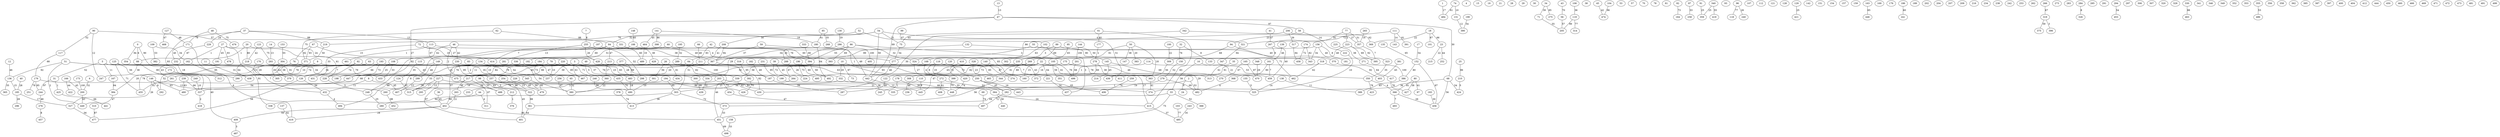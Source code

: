 graph {
  0 [label="0"];
  1 [label="1"];
  2 [label="2"];
  3 [label="3"];
  4 [label="4"];
  5 [label="5"];
  6 [label="6"];
  7 [label="7"];
  8 [label="8"];
  9 [label="9"];
  10 [label="10"];
  11 [label="11"];
  12 [label="12"];
  13 [label="13"];
  14 [label="14"];
  15 [label="15"];
  16 [label="16"];
  17 [label="17"];
  18 [label="18"];
  19 [label="19"];
  20 [label="20"];
  21 [label="21"];
  22 [label="22"];
  23 [label="23"];
  24 [label="24"];
  25 [label="25"];
  26 [label="26"];
  27 [label="27"];
  28 [label="28"];
  29 [label="29"];
  30 [label="30"];
  31 [label="31"];
  32 [label="32"];
  33 [label="33"];
  34 [label="34"];
  35 [label="35"];
  36 [label="36"];
  37 [label="37"];
  38 [label="38"];
  39 [label="39"];
  40 [label="40"];
  41 [label="41"];
  42 [label="42"];
  43 [label="43"];
  44 [label="44"];
  45 [label="45"];
  46 [label="46"];
  47 [label="47"];
  48 [label="48"];
  49 [label="49"];
  50 [label="50"];
  51 [label="51"];
  52 [label="52"];
  53 [label="53"];
  54 [label="54"];
  55 [label="55"];
  56 [label="56"];
  57 [label="57"];
  58 [label="58"];
  59 [label="59"];
  60 [label="60"];
  61 [label="61"];
  62 [label="62"];
  63 [label="63"];
  64 [label="64"];
  65 [label="65"];
  66 [label="66"];
  67 [label="67"];
  68 [label="68"];
  69 [label="69"];
  70 [label="70"];
  71 [label="71"];
  72 [label="72"];
  73 [label="73"];
  74 [label="74"];
  75 [label="75"];
  76 [label="76"];
  77 [label="77"];
  78 [label="78"];
  79 [label="79"];
  80 [label="80"];
  81 [label="81"];
  82 [label="82"];
  83 [label="83"];
  84 [label="84"];
  85 [label="85"];
  86 [label="86"];
  87 [label="87"];
  88 [label="88"];
  89 [label="89"];
  90 [label="90"];
  91 [label="91"];
  92 [label="92"];
  93 [label="93"];
  94 [label="94"];
  95 [label="95"];
  96 [label="96"];
  97 [label="97"];
  98 [label="98"];
  99 [label="99"];
  100 [label="100"];
  101 [label="101"];
  102 [label="102"];
  103 [label="103"];
  104 [label="104"];
  105 [label="105"];
  106 [label="106"];
  107 [label="107"];
  108 [label="108"];
  109 [label="109"];
  110 [label="110"];
  111 [label="111"];
  112 [label="112"];
  113 [label="113"];
  114 [label="114"];
  115 [label="115"];
  116 [label="116"];
  117 [label="117"];
  118 [label="118"];
  119 [label="119"];
  120 [label="120"];
  121 [label="121"];
  122 [label="122"];
  123 [label="123"];
  124 [label="124"];
  125 [label="125"];
  126 [label="126"];
  127 [label="127"];
  128 [label="128"];
  129 [label="129"];
  130 [label="130"];
  131 [label="131"];
  132 [label="132"];
  133 [label="133"];
  134 [label="134"];
  135 [label="135"];
  136 [label="136"];
  137 [label="137"];
  138 [label="138"];
  139 [label="139"];
  140 [label="140"];
  141 [label="141"];
  142 [label="142"];
  143 [label="143"];
  144 [label="144"];
  145 [label="145"];
  146 [label="146"];
  147 [label="147"];
  148 [label="148"];
  149 [label="149"];
  150 [label="150"];
  151 [label="151"];
  152 [label="152"];
  153 [label="153"];
  154 [label="154"];
  155 [label="155"];
  156 [label="156"];
  157 [label="157"];
  158 [label="158"];
  159 [label="159"];
  160 [label="160"];
  161 [label="161"];
  162 [label="162"];
  163 [label="163"];
  164 [label="164"];
  165 [label="165"];
  166 [label="166"];
  167 [label="167"];
  168 [label="168"];
  169 [label="169"];
  170 [label="170"];
  171 [label="171"];
  172 [label="172"];
  173 [label="173"];
  174 [label="174"];
  175 [label="175"];
  176 [label="176"];
  177 [label="177"];
  178 [label="178"];
  179 [label="179"];
  180 [label="180"];
  181 [label="181"];
  182 [label="182"];
  183 [label="183"];
  184 [label="184"];
  185 [label="185"];
  186 [label="186"];
  187 [label="187"];
  188 [label="188"];
  189 [label="189"];
  190 [label="190"];
  191 [label="191"];
  192 [label="192"];
  193 [label="193"];
  194 [label="194"];
  195 [label="195"];
  196 [label="196"];
  197 [label="197"];
  198 [label="198"];
  199 [label="199"];
  200 [label="200"];
  201 [label="201"];
  202 [label="202"];
  203 [label="203"];
  204 [label="204"];
  205 [label="205"];
  206 [label="206"];
  207 [label="207"];
  208 [label="208"];
  209 [label="209"];
  210 [label="210"];
  211 [label="211"];
  212 [label="212"];
  213 [label="213"];
  214 [label="214"];
  215 [label="215"];
  216 [label="216"];
  217 [label="217"];
  218 [label="218"];
  219 [label="219"];
  220 [label="220"];
  221 [label="221"];
  222 [label="222"];
  223 [label="223"];
  224 [label="224"];
  225 [label="225"];
  226 [label="226"];
  227 [label="227"];
  228 [label="228"];
  229 [label="229"];
  230 [label="230"];
  231 [label="231"];
  232 [label="232"];
  233 [label="233"];
  234 [label="234"];
  235 [label="235"];
  236 [label="236"];
  237 [label="237"];
  238 [label="238"];
  239 [label="239"];
  240 [label="240"];
  241 [label="241"];
  242 [label="242"];
  243 [label="243"];
  244 [label="244"];
  245 [label="245"];
  246 [label="246"];
  247 [label="247"];
  248 [label="248"];
  249 [label="249"];
  250 [label="250"];
  251 [label="251"];
  252 [label="252"];
  253 [label="253"];
  254 [label="254"];
  255 [label="255"];
  256 [label="256"];
  257 [label="257"];
  258 [label="258"];
  259 [label="259"];
  260 [label="260"];
  261 [label="261"];
  262 [label="262"];
  263 [label="263"];
  264 [label="264"];
  265 [label="265"];
  266 [label="266"];
  267 [label="267"];
  268 [label="268"];
  269 [label="269"];
  270 [label="270"];
  271 [label="271"];
  272 [label="272"];
  273 [label="273"];
  274 [label="274"];
  275 [label="275"];
  276 [label="276"];
  277 [label="277"];
  278 [label="278"];
  279 [label="279"];
  280 [label="280"];
  281 [label="281"];
  282 [label="282"];
  283 [label="283"];
  284 [label="284"];
  285 [label="285"];
  286 [label="286"];
  287 [label="287"];
  288 [label="288"];
  289 [label="289"];
  290 [label="290"];
  291 [label="291"];
  292 [label="292"];
  293 [label="293"];
  294 [label="294"];
  295 [label="295"];
  296 [label="296"];
  297 [label="297"];
  298 [label="298"];
  299 [label="299"];
  300 [label="300"];
  301 [label="301"];
  302 [label="302"];
  303 [label="303"];
  304 [label="304"];
  305 [label="305"];
  306 [label="306"];
  307 [label="307"];
  308 [label="308"];
  309 [label="309"];
  310 [label="310"];
  311 [label="311"];
  312 [label="312"];
  313 [label="313"];
  314 [label="314"];
  315 [label="315"];
  316 [label="316"];
  317 [label="317"];
  318 [label="318"];
  319 [label="319"];
  320 [label="320"];
  321 [label="321"];
  322 [label="322"];
  323 [label="323"];
  324 [label="324"];
  325 [label="325"];
  326 [label="326"];
  327 [label="327"];
  328 [label="328"];
  329 [label="329"];
  330 [label="330"];
  331 [label="331"];
  332 [label="332"];
  333 [label="333"];
  334 [label="334"];
  335 [label="335"];
  336 [label="336"];
  337 [label="337"];
  338 [label="338"];
  339 [label="339"];
  340 [label="340"];
  341 [label="341"];
  342 [label="342"];
  343 [label="343"];
  344 [label="344"];
  345 [label="345"];
  346 [label="346"];
  347 [label="347"];
  348 [label="348"];
  349 [label="349"];
  350 [label="350"];
  351 [label="351"];
  352 [label="352"];
  353 [label="353"];
  354 [label="354"];
  355 [label="355"];
  356 [label="356"];
  357 [label="357"];
  358 [label="358"];
  359 [label="359"];
  360 [label="360"];
  361 [label="361"];
  362 [label="362"];
  363 [label="363"];
  364 [label="364"];
  365 [label="365"];
  366 [label="366"];
  367 [label="367"];
  368 [label="368"];
  369 [label="369"];
  370 [label="370"];
  371 [label="371"];
  372 [label="372"];
  373 [label="373"];
  374 [label="374"];
  375 [label="375"];
  376 [label="376"];
  377 [label="377"];
  378 [label="378"];
  379 [label="379"];
  380 [label="380"];
  381 [label="381"];
  382 [label="382"];
  383 [label="383"];
  384 [label="384"];
  385 [label="385"];
  386 [label="386"];
  387 [label="387"];
  388 [label="388"];
  389 [label="389"];
  390 [label="390"];
  391 [label="391"];
  392 [label="392"];
  393 [label="393"];
  394 [label="394"];
  395 [label="395"];
  396 [label="396"];
  397 [label="397"];
  398 [label="398"];
  399 [label="399"];
  400 [label="400"];
  401 [label="401"];
  402 [label="402"];
  403 [label="403"];
  404 [label="404"];
  405 [label="405"];
  406 [label="406"];
  407 [label="407"];
  408 [label="408"];
  409 [label="409"];
  410 [label="410"];
  411 [label="411"];
  412 [label="412"];
  413 [label="413"];
  414 [label="414"];
  415 [label="415"];
  416 [label="416"];
  417 [label="417"];
  418 [label="418"];
  419 [label="419"];
  420 [label="420"];
  421 [label="421"];
  422 [label="422"];
  423 [label="423"];
  424 [label="424"];
  425 [label="425"];
  426 [label="426"];
  427 [label="427"];
  428 [label="428"];
  429 [label="429"];
  430 [label="430"];
  431 [label="431"];
  432 [label="432"];
  433 [label="433"];
  434 [label="434"];
  435 [label="435"];
  436 [label="436"];
  437 [label="437"];
  438 [label="438"];
  439 [label="439"];
  440 [label="440"];
  441 [label="441"];
  442 [label="442"];
  443 [label="443"];
  444 [label="444"];
  445 [label="445"];
  446 [label="446"];
  447 [label="447"];
  448 [label="448"];
  449 [label="449"];
  450 [label="450"];
  451 [label="451"];
  452 [label="452"];
  453 [label="453"];
  454 [label="454"];
  455 [label="455"];
  456 [label="456"];
  457 [label="457"];
  458 [label="458"];
  459 [label="459"];
  460 [label="460"];
  461 [label="461"];
  462 [label="462"];
  463 [label="463"];
  464 [label="464"];
  465 [label="465"];
  466 [label="466"];
  467 [label="467"];
  468 [label="468"];
  469 [label="469"];
  470 [label="470"];
  471 [label="471"];
  472 [label="472"];
  473 [label="473"];
  474 [label="474"];
  475 [label="475"];
  476 [label="476"];
  477 [label="477"];
  478 [label="478"];
  479 [label="479"];
  480 [label="480"];
  481 [label="481"];
  482 [label="482"];
  483 [label="483"];
  484 [label="484"];
  485 [label="485"];
  486 [label="486"];
  487 [label="487"];
  488 [label="488"];
  489 [label="489"];
  490 [label="490"];
  491 [label="491"];
  492 [label="492"];
  493 [label="493"];
  494 [label="494"];
  495 [label="495"];
  496 [label="496"];
  497 [label="497"];
  498 [label="498"];
  499 [label="499"];
  0 -- 354 [label="94"];
  0 -- 88 [label="6"];
  0 -- 172 [label="90"];
  1 -- 484 [label="17"];
  2 -- 335 [label="1"];
  2 -- 482 [label="53"];
  2 -- 24 [label="9"];
  3 -- 237 [label="39"];
  3 -- 199 [label="82"];
  3 -- 467 [label="61"];
  5 -- 167 [label="11"];
  5 -- 187 [label="76"];
  5 -- 31 [label="52"];
  5 -- 198 [label="91"];
  6 -- 200 [label="52"];
  7 -- 255 [label="8"];
  8 -- 432 [label="11"];
  8 -- 407 [label="45"];
  9 -- 455 [label="78"];
  9 -- 433 [label="79"];
  9 -- 126 [label="38"];
  10 -- 332 [label="20"];
  10 -- 272 [label="93"];
  10 -- 73 [label="87"];
  11 -- 438 [label="31"];
  12 -- 136 [label="46"];
  13 -- 47 [label="13"];
  14 -- 293 [label="13"];
  16 -- 33 [label="56"];
  16 -- 459 [label="21"];
  17 -- 152 [label="54"];
  18 -- 369 [label="22"];
  18 -- 101 [label="67"];
  18 -- 23 [label="66"];
  20 -- 218 [label="80"];
  20 -- 228 [label="61"];
  20 -- 88 [label="1"];
  22 -- 217 [label="20"];
  22 -- 221 [label="64"];
  22 -- 274 [label="89"];
  22 -- 160 [label="15"];
  22 -- 445 [label="47"];
  22 -- 363 [label="78"];
  23 -- 215 [label="22"];
  23 -- 252 [label="44"];
  25 -- 210 [label="96"];
  26 -- 301 [label="56"];
  26 -- 434 [label="81"];
  27 -- 338 [label="91"];
  27 -- 191 [label="45"];
  27 -- 162 [label="1"];
  27 -- 478 [label="93"];
  27 -- 192 [label="24"];
  31 -- 425 [label="1"];
  31 -- 244 [label="97"];
  32 -- 133 [label="8"];
  32 -- 150 [label="76"];
  33 -- 451 [label="75"];
  33 -- 361 [label="64"];
  33 -- 388 [label="52"];
  34 -- 275 [label="85"];
  34 -- 71 [label="39"];
  35 -- 313 [label="61"];
  36 -- 402 [label="45"];
  37 -- 113 [label="13"];
  37 -- 219 [label="88"];
  37 -- 337 [label="93"];
  37 -- 229 [label="24"];
  39 -- 264 [label="72"];
  39 -- 224 [label="45"];
  40 -- 185 [label="28"];
  41 -- 267 [label="47"];
  42 -- 393 [label="60"];
  42 -- 64 [label="83"];
  43 -- 56 [label="70"];
  44 -- 311 [label="4"];
  44 -- 280 [label="66"];
  45 -- 474 [label="42"];
  46 -- 230 [label="42"];
  46 -- 288 [label="4"];
  46 -- 108 [label="62"];
  46 -- 257 [label="2"];
  47 -- 248 [label="27"];
  47 -- 68 [label="30"];
  47 -- 58 [label="97"];
  47 -- 442 [label="69"];
  48 -- 171 [label="79"];
  48 -- 476 [label="75"];
  49 -- 435 [label="5"];
  50 -- 383 [label="20"];
  50 -- 168 [label="91"];
  50 -- 147 [label="38"];
  50 -- 363 [label="18"];
  51 -- 136 [label="92"];
  51 -- 449 [label="2"];
  51 -- 475 [label="34"];
  51 -- 432 [label="7"];
  52 -- 436 [label="51"];
  52 -- 219 [label="70"];
  54 -- 442 [label="59"];
  54 -- 208 [label="30"];
  54 -- 84 [label="32"];
  54 -- 321 [label="4"];
  54 -- 75 [label="51"];
  55 -- 334 [label="29"];
  55 -- 370 [label="40"];
  56 -- 205 [label="57"];
  58 -- 94 [label="23"];
  58 -- 222 [label="14"];
  59 -- 442 [label="49"];
  59 -- 367 [label="37"];
  60 -- 192 [label="51"];
  60 -- 399 [label="1"];
  61 -- 177 [label="40"];
  61 -- 415 [label="83"];
  61 -- 75 [label="63"];
  62 -- 371 [label="75"];
  62 -- 84 [label="88"];
  63 -- 384 [label="20"];
  63 -- 334 [label="54"];
  64 -- 430 [label="82"];
  64 -- 475 [label="84"];
  65 -- 380 [label="32"];
  66 -- 211 [label="48"];
  67 -- 414 [label="15"];
  67 -- 76 [label="92"];
  67 -- 371 [label="93"];
  68 -- 374 [label="36"];
  68 -- 424 [label="54"];
  68 -- 456 [label="56"];
  69 -- 497 [label="74"];
  71 -- 205 [label="55"];
  72 -- 220 [label="19"];
  72 -- 126 [label="33"];
  72 -- 428 [label="27"];
  74 -- 131 [label="10"];
  74 -- 484 [label="61"];
  75 -- 277 [label="54"];
  76 -- 305 [label="29"];
  76 -- 227 [label="45"];
  76 -- 292 [label="52"];
  77 -- 357 [label="51"];
  77 -- 267 [label="81"];
  77 -- 223 [label="2"];
  79 -- 237 [label="10"];
  79 -- 246 [label="85"];
  79 -- 126 [label="21"];
  80 -- 427 [label="38"];
  80 -- 366 [label="81"];
  80 -- 97 [label="61"];
  82 -- 164 [label="73"];
  83 -- 226 [label="2"];
  84 -- 213 [label="47"];
  84 -- 336 [label="69"];
  84 -- 489 [label="60"];
  84 -- 414 [label="7"];
  84 -- 160 [label="83"];
  85 -- 268 [label="55"];
  85 -- 180 [label="61"];
  86 -- 394 [label="55"];
  86 -- 175 [label="3"];
  86 -- 393 [label="69"];
  86 -- 324 [label="32"];
  86 -- 303 [label="51"];
  87 -- 258 [label="33"];
  88 -- 247 [label="38"];
  88 -- 249 [label="90"];
  89 -- 145 [label="50"];
  89 -- 302 [label="69"];
  89 -- 140 [label="3"];
  90 -- 247 [label="12"];
  90 -- 117 [label="52"];
  90 -- 331 [label="57"];
  91 -- 359 [label="25"];
  92 -- 228 [label="74"];
  92 -- 467 [label="81"];
  92 -- 431 [label="7"];
  94 -- 235 [label="68"];
  94 -- 462 [label="71"];
  95 -- 235 [label="65"];
  96 -- 118 [label="77"];
  96 -- 240 [label="26"];
  98 -- 212 [label="63"];
  98 -- 488 [label="33"];
  98 -- 479 [label="45"];
  99 -- 102 [label="67"];
  100 -- 309 [label="22"];
  102 -- 324 [label="63"];
  102 -- 437 [label="3"];
  103 -- 485 [label="77"];
  104 -- 474 [label="96"];
  105 -- 496 [label="76"];
  105 -- 122 [label="82"];
  105 -- 351 [label="59"];
  106 -- 119 [label="36"];
  108 -- 447 [label="25"];
  108 -- 433 [label="33"];
  109 -- 382 [label="53"];
  109 -- 162 [label="34"];
  110 -- 445 [label="9"];
  110 -- 236 [label="46"];
  111 -- 321 [label="72"];
  111 -- 143 [label="14"];
  111 -- 391 [label="61"];
  113 -- 461 [label="1"];
  113 -- 149 [label="67"];
  113 -- 277 [label="38"];
  114 -- 160 [label="1"];
  114 -- 350 [label="53"];
  115 -- 124 [label="35"];
  116 -- 198 [label="98"];
  116 -- 300 [label="52"];
  116 -- 160 [label="85"];
  116 -- 465 [label="19"];
  117 -- 179 [label="88"];
  119 -- 205 [label="99"];
  119 -- 314 [label="77"];
  120 -- 399 [label="8"];
  120 -- 344 [label="73"];
  122 -- 287 [label="89"];
  123 -- 293 [label="75"];
  123 -- 218 [label="42"];
  124 -- 248 [label="88"];
  124 -- 315 [label="45"];
  125 -- 495 [label="83"];
  125 -- 146 [label="56"];
  125 -- 455 [label="71"];
  126 -- 432 [label="56"];
  126 -- 477 [label="58"];
  127 -- 171 [label="48"];
  127 -- 468 [label="47"];
  129 -- 421 [label="25"];
  130 -- 286 [label="19"];
  131 -- 390 [label="12"];
  132 -- 367 [label="99"];
  132 -- 343 [label="90"];
  134 -- 203 [label="37"];
  134 -- 261 [label="10"];
  135 -- 152 [label="65"];
  136 -- 185 [label="15"];
  136 -- 365 [label="35"];
  137 -- 416 [label="82"];
  138 -- 389 [label="11"];
  138 -- 325 [label="14"];
  139 -- 161 [label="46"];
  140 -- 372 [label="43"];
  140 -- 274 [label="87"];
  140 -- 339 [label="58"];
  141 -- 464 [label="45"];
  141 -- 180 [label="18"];
  141 -- 398 [label="86"];
  144 -- 201 [label="100"];
  145 -- 270 [label="68"];
  145 -- 214 [label="45"];
  146 -- 480 [label="63"];
  146 -- 292 [label="8"];
  146 -- 327 [label="26"];
  146 -- 374 [label="21"];
  148 -- 188 [label="60"];
  149 -- 299 [label="46"];
  149 -- 300 [label="78"];
  149 -- 315 [label="33"];
  149 -- 261 [label="78"];
  150 -- 279 [label="52"];
  152 -- 386 [label="80"];
  152 -- 456 [label="87"];
  153 -- 304 [label="55"];
  155 -- 325 [label="5"];
  156 -- 181 [label="40"];
  156 -- 395 [label="8"];
  156 -- 343 [label="34"];
  156 -- 192 [label="34"];
  158 -- 498 [label="33"];
  161 -- 368 [label="90"];
  161 -- 459 [label="7"];
  162 -- 261 [label="43"];
  162 -- 290 [label="95"];
  163 -- 446 [label="65"];
  165 -- 470 [label="87"];
  165 -- 270 [label="67"];
  166 -- 200 [label="45"];
  166 -- 422 [label="44"];
  167 -- 384 [label="94"];
  168 -- 250 [label="4"];
  168 -- 337 [label="66"];
  170 -- 305 [label="15"];
  171 -- 232 [label="40"];
  171 -- 416 [label="6"];
  172 -- 409 [label="40"];
  173 -- 200 [label="100"];
  174 -- 458 [label="72"];
  174 -- 343 [label="82"];
  175 -- 462 [label="46"];
  175 -- 308 [label="73"];
  177 -- 278 [label="2"];
  178 -- 245 [label="1"];
  178 -- 448 [label="36"];
  179 -- 260 [label="13"];
  179 -- 244 [label="85"];
  179 -- 251 [label="78"];
  180 -- 492 [label="64"];
  182 -- 187 [label="49"];
  183 -- 456 [label="30"];
  184 -- 237 [label="73"];
  185 -- 327 [label="17"];
  185 -- 296 [label="28"];
  186 -- 241 [label="60"];
  187 -- 287 [label="94"];
  188 -- 394 [label="76"];
  188 -- 433 [label="82"];
  190 -- 390 [label="54"];
  192 -- 345 [label="10"];
  193 -- 415 [label="17"];
  193 -- 228 [label="66"];
  193 -- 198 [label="73"];
  194 -- 303 [label="65"];
  194 -- 315 [label="16"];
  194 -- 426 [label="86"];
  195 -- 289 [label="32"];
  196 -- 224 [label="73"];
  196 -- 332 [label="60"];
  197 -- 494 [label="8"];
  197 -- 367 [label="40"];
  199 -- 245 [label="36"];
  200 -- 449 [label="43"];
  201 -- 496 [label="68"];
  201 -- 344 [label="16"];
  203 -- 454 [label="73"];
  203 -- 335 [label="84"];
  203 -- 233 [label="70"];
  206 -- 317 [label="26"];
  206 -- 369 [label="62"];
  206 -- 277 [label="86"];
  208 -- 367 [label="94"];
  208 -- 211 [label="41"];
  210 -- 424 [label="5"];
  211 -- 217 [label="40"];
  211 -- 250 [label="63"];
  212 -- 376 [label="1"];
  213 -- 298 [label="28"];
  213 -- 360 [label="17"];
  217 -- 263 [label="46"];
  217 -- 311 [label="67"];
  217 -- 260 [label="20"];
  218 -- 438 [label="64"];
  219 -- 371 [label="50"];
  220 -- 451 [label="46"];
  220 -- 360 [label="71"];
  220 -- 261 [label="74"];
  221 -- 437 [label="34"];
  222 -- 325 [label="10"];
  223 -- 269 [label="48"];
  223 -- 395 [label="69"];
  223 -- 323 [label="92"];
  225 -- 271 [label="38"];
  226 -- 479 [label="59"];
  227 -- 322 [label="3"];
  227 -- 295 [label="12"];
  227 -- 401 [label="87"];
  227 -- 315 [label="17"];
  228 -- 248 [label="5"];
  229 -- 232 [label="87"];
  230 -- 257 [label="95"];
  230 -- 290 [label="34"];
  230 -- 380 [label="54"];
  231 -- 264 [label="95"];
  232 -- 312 [label="18"];
  235 -- 313 [label="61"];
  235 -- 264 [label="67"];
  239 -- 337 [label="66"];
  239 -- 480 [label="63"];
  243 -- 485 [label="16"];
  244 -- 276 [label="48"];
  246 -- 490 [label="86"];
  248 -- 280 [label="25"];
  249 -- 337 [label="10"];
  250 -- 406 [label="65"];
  250 -- 282 [label="45"];
  250 -- 443 [label="16"];
  254 -- 322 [label="13"];
  255 -- 298 [label="52"];
  255 -- 281 [label="13"];
  255 -- 428 [label="26"];
  256 -- 380 [label="97"];
  257 -- 322 [label="96"];
  257 -- 325 [label="66"];
  257 -- 401 [label="45"];
  259 -- 406 [label="74"];
  260 -- 452 [label="98"];
  261 -- 455 [label="81"];
  263 -- 402 [label="21"];
  264 -- 303 [label="94"];
  265 -- 357 [label="19"];
  266 -- 319 [label="67"];
  267 -- 459 [label="40"];
  267 -- 309 [label="9"];
  269 -- 495 [label="45"];
  269 -- 465 [label="91"];
  271 -- 386 [label="100"];
  272 -- 408 [label="61"];
  272 -- 282 [label="52"];
  276 -- 457 [label="8"];
  277 -- 442 [label="46"];
  278 -- 372 [label="69"];
  278 -- 411 [label="38"];
  279 -- 482 [label="69"];
  279 -- 282 [label="19"];
  282 -- 497 [label="72"];
  284 -- 326 [label="8"];
  286 -- 405 [label="100"];
  286 -- 288 [label="10"];
  288 -- 492 [label="26"];
  289 -- 339 [label="100"];
  294 -- 453 [label="54"];
  299 -- 407 [label="13"];
  300 -- 439 [label="99"];
  301 -- 490 [label="10"];
  303 -- 413 [label="38"];
  303 -- 373 [label="72"];
  303 -- 338 [label="94"];
  304 -- 379 [label="29"];
  309 -- 436 [label="56"];
  310 -- 477 [label="87"];
  316 -- 392 [label="95"];
  317 -- 458 [label="84"];
  318 -- 403 [label="92"];
  318 -- 411 [label="91"];
  318 -- 462 [label="62"];
  319 -- 375 [label="59"];
  319 -- 396 [label="3"];
  321 -- 347 [label="94"];
  322 -- 361 [label="98"];
  323 -- 350 [label="35"];
  324 -- 399 [label="27"];
  327 -- 477 [label="56"];
  328 -- 344 [label="23"];
  330 -- 463 [label="98"];
  331 -- 429 [label="38"];
  332 -- 364 [label="55"];
  332 -- 407 [label="3"];
  333 -- 394 [label="66"];
  334 -- 439 [label="32"];
  336 -- 467 [label="47"];
  336 -- 402 [label="57"];
  337 -- 418 [label="2"];
  339 -- 380 [label="21"];
  339 -- 430 [label="42"];
  340 -- 419 [label="55"];
  340 -- 359 [label="25"];
  342 -- 430 [label="30"];
  342 -- 357 [label="27"];
  344 -- 373 [label="56"];
  345 -- 479 [label="85"];
  348 -- 470 [label="29"];
  350 -- 366 [label="4"];
  350 -- 423 [label="78"];
  355 -- 486 [label="53"];
  357 -- 395 [label="7"];
  360 -- 380 [label="22"];
  361 -- 401 [label="64"];
  363 -- 374 [label="41"];
  364 -- 440 [label="58"];
  364 -- 415 [label="24"];
  366 -- 493 [label="7"];
  366 -- 456 [label="26"];
  367 -- 482 [label="29"];
  367 -- 447 [label="11"];
  368 -- 482 [label="4"];
  370 -- 417 [label="64"];
  371 -- 379 [label="44"];
  373 -- 451 [label="33"];
  377 -- 483 [label="59"];
  378 -- 413 [label="74"];
  381 -- 403 [label="45"];
  384 -- 449 [label="47"];
  386 -- 389 [label="83"];
  392 -- 426 [label="70"];
  394 -- 492 [label="59"];
  399 -- 448 [label="75"];
  402 -- 409 [label="59"];
  402 -- 416 [label="24"];
  402 -- 451 [label="90"];
  409 -- 487 [label="3"];
  410 -- 420 [label="51"];
  415 -- 485 [label="37"];
  417 -- 427 [label="78"];
  420 -- 448 [label="74"];
  425 -- 441 [label="66"];
  428 -- 483 [label="23"];
  429 -- 447 [label="76"];
  429 -- 470 [label="7"];
  432 -- 494 [label="4"];
  435 -- 490 [label="70"];
  442 -- 445 [label="12"];
  447 -- 480 [label="54"];
  451 -- 498 [label="69"];
  454 -- 497 [label="47"];
  464 -- 489 [label="19"];
  475 -- 488 [label="34"];
  483 -- 490 [label="18"];
}